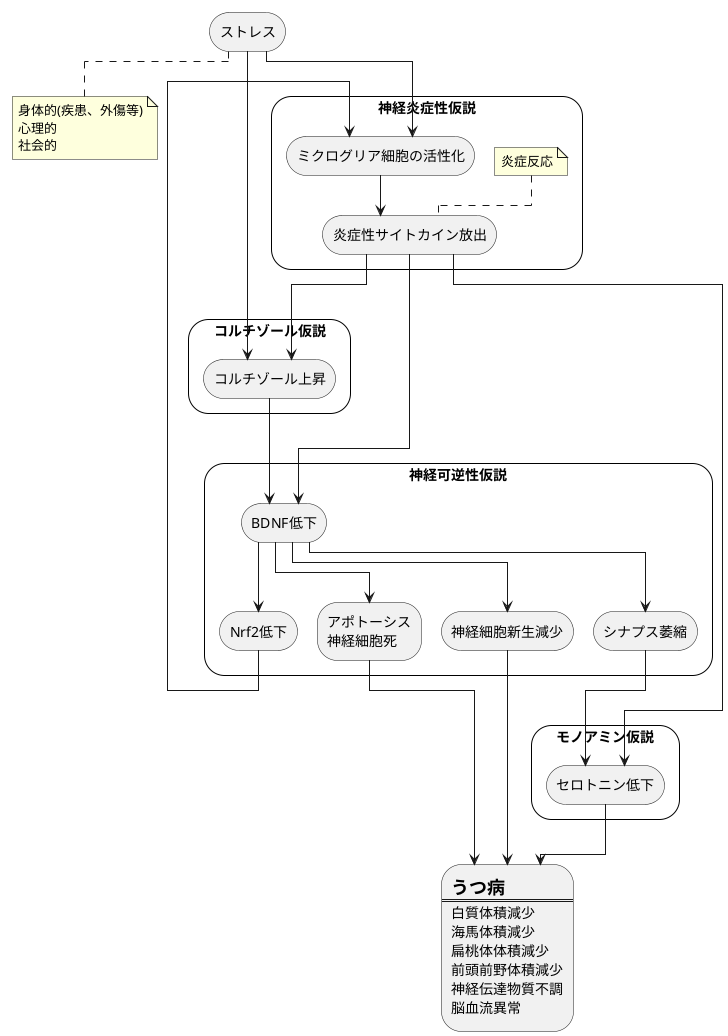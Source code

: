 @startuml
	!pragma layout elk
	skinparam rectangle {
		roundCorner 40
	}

	rectangle "ストレス" as stress
	note right
		身体的(疾患、外傷等)
		心理的
		社会的
	end note

	rectangle "神経炎症性仮説" {
		rectangle "ミクログリア細胞の活性化" as microglia
		rectangle "炎症性サイトカイン放出" as Cytokine
		note left
			炎症反応
		end note
	}
	stress -down-> microglia
	microglia -down-> Cytokine

	rectangle "コルチゾール仮説" {
		rectangle "コルチゾール上昇" as cortisol
	}
	stress -down-> cortisol
	Cytokine -right-> cortisol

	rectangle "神経可逆性仮説" {
		rectangle "BDNF低下" as BDNF
		rectangle "Nrf2低下" as Nrf2
		rectangle "シナプス萎縮" as synapse
		rectangle "神経細胞新生減少" as Neurogenesis
		rectangle "アポトーシス\n神経細胞死" as apoptosis
	}
	Cytokine --> BDNF
	cortisol --> BDNF
	BDNF -down-> Nrf2
	BDNF -down-> synapse
	BDNF -down-> Neurogenesis
	BDNF -down-> apoptosis
	Nrf2 --> microglia

	rectangle "モノアミン仮説" {
		rectangle "セロトニン低下" as serotonin
	}
	synapse -down-> serotonin
	Cytokine -down-> serotonin

	rectangle depression [
		= うつ病
		====
		白質体積減少
		海馬体積減少
		扁桃体体積減少
		前頭前野体積減少
		神経伝達物質不調
		脳血流異常
	]

	serotonin -down-> depression
	Neurogenesis -down-> depression
	apoptosis -down-> depression
@enduml
